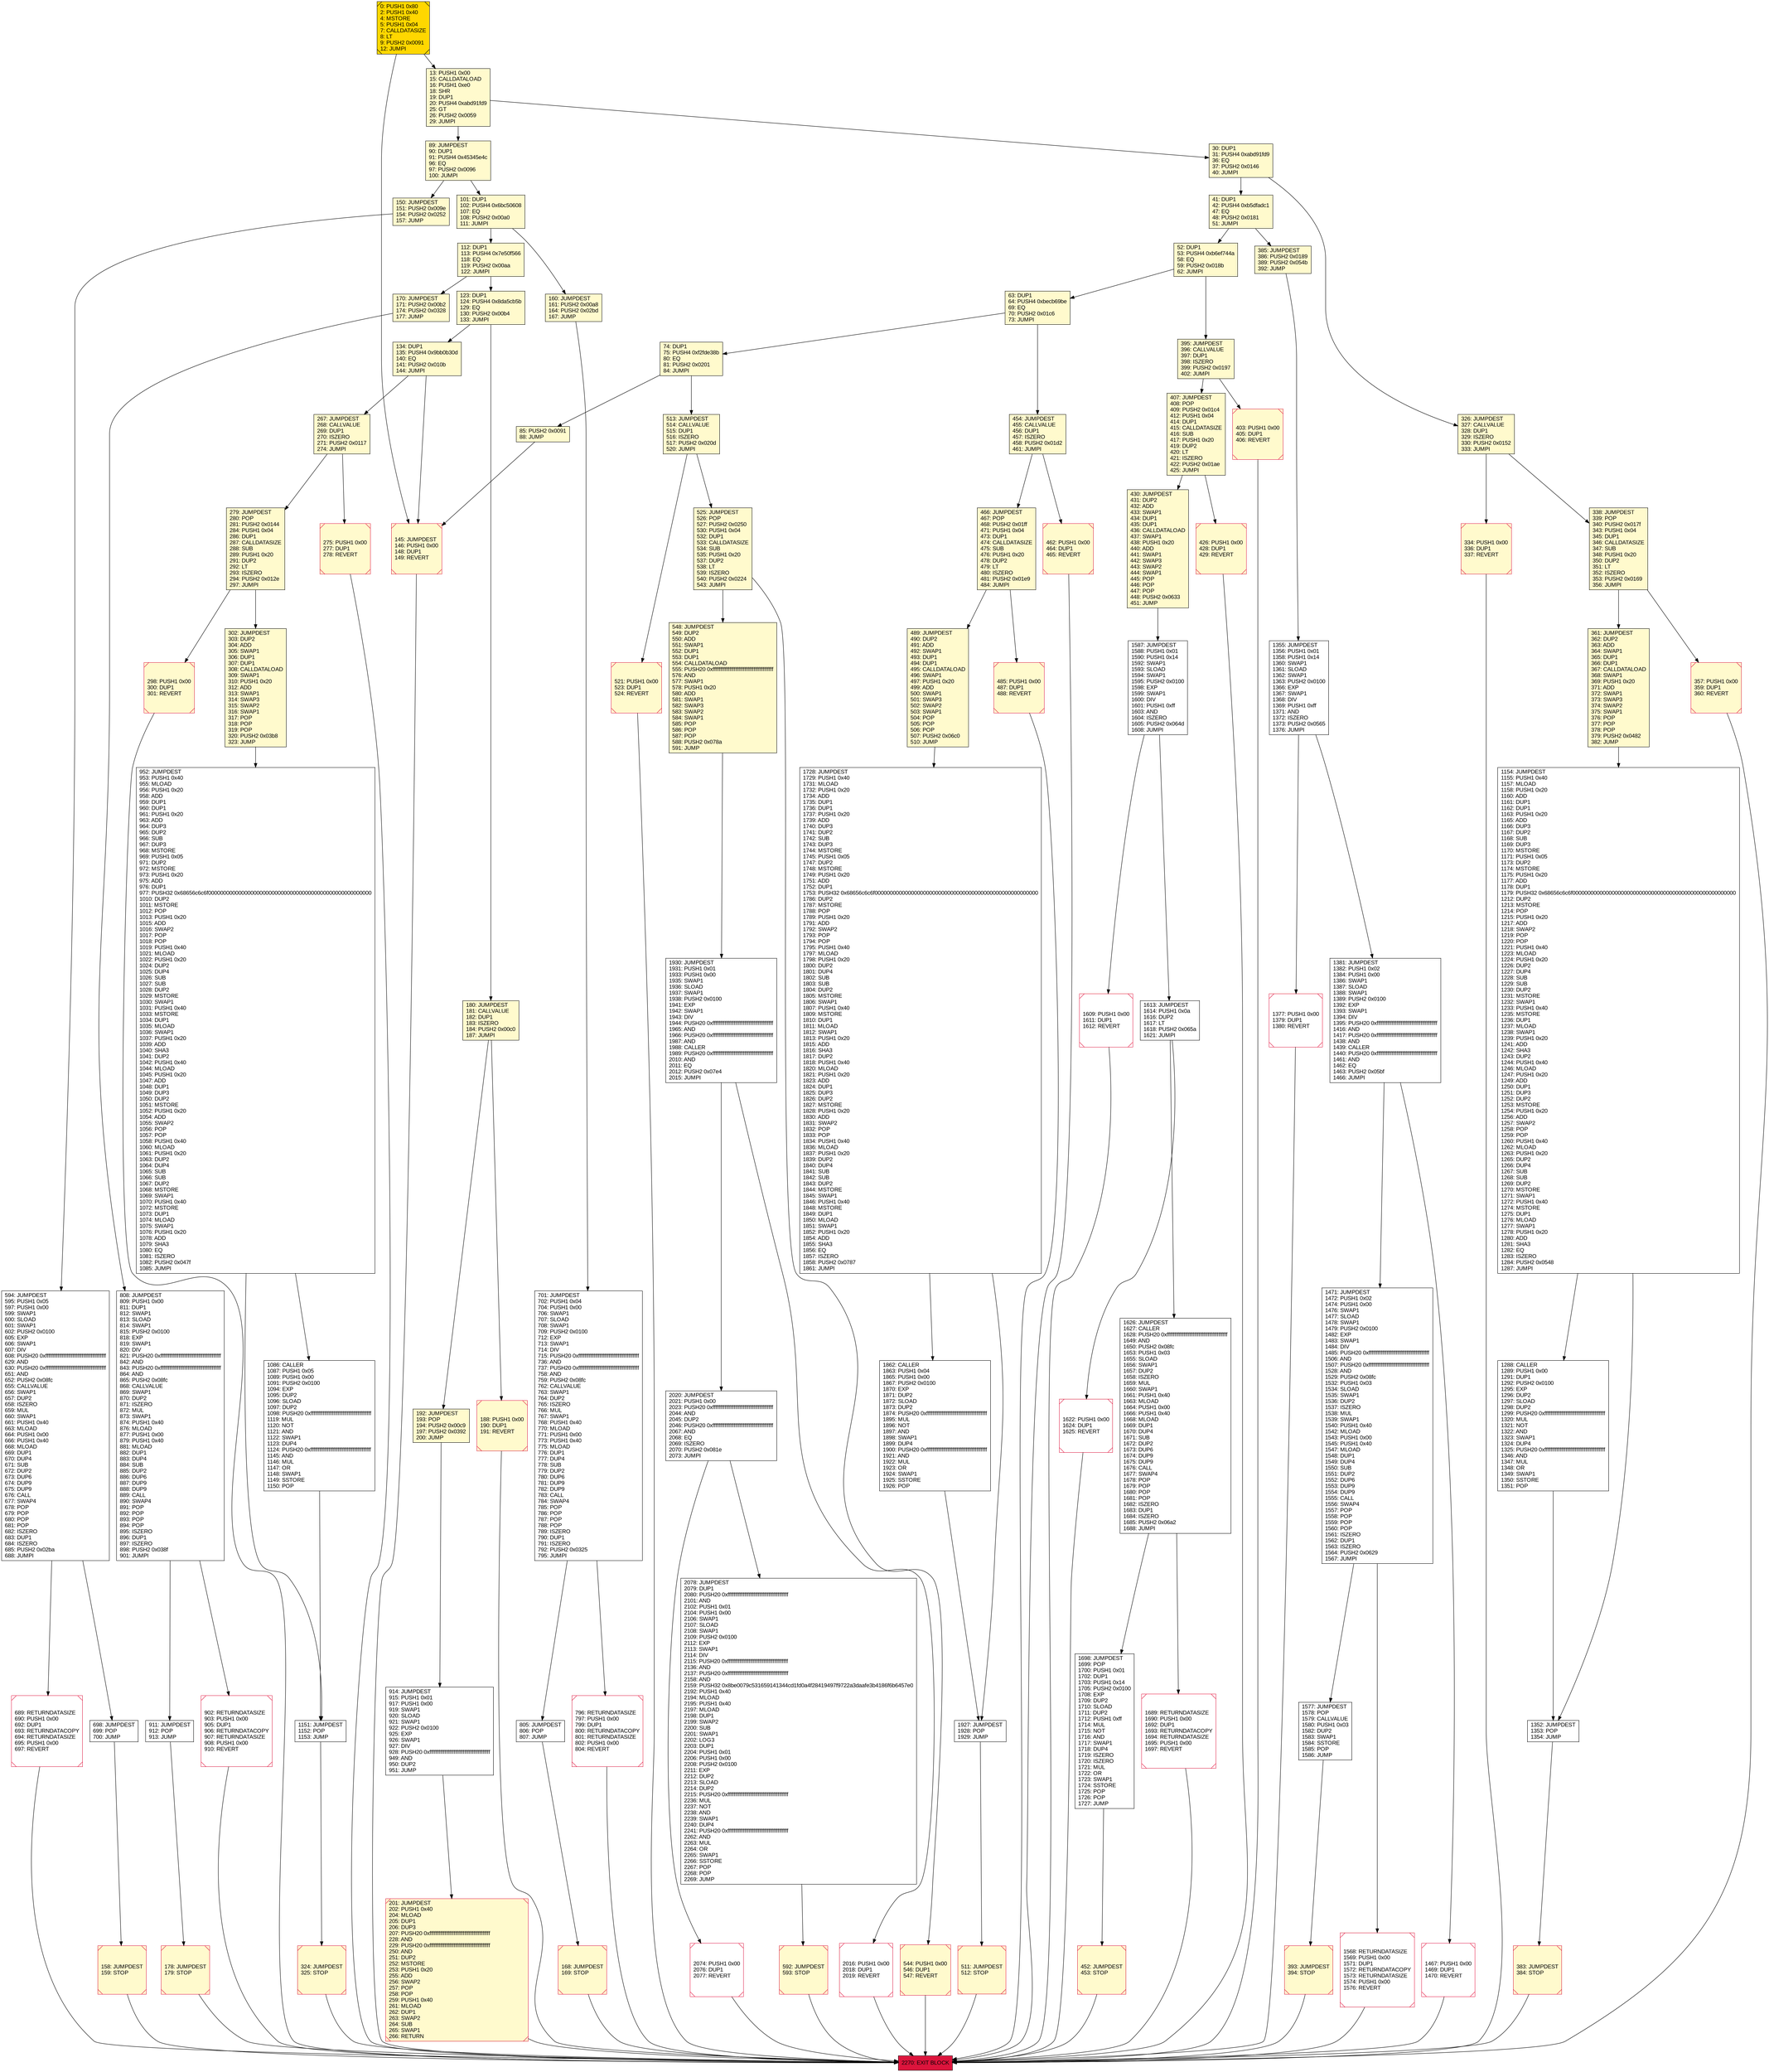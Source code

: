 digraph G {
bgcolor=transparent rankdir=UD;
node [shape=box style=filled color=black fillcolor=white fontname=arial fontcolor=black];
101 [label="101: DUP1\l102: PUSH4 0x6bc50608\l107: EQ\l108: PUSH2 0x00a0\l111: JUMPI\l" fillcolor=lemonchiffon ];
544 [label="544: PUSH1 0x00\l546: DUP1\l547: REVERT\l" fillcolor=lemonchiffon shape=Msquare color=crimson ];
805 [label="805: JUMPDEST\l806: POP\l807: JUMP\l" ];
1626 [label="1626: JUMPDEST\l1627: CALLER\l1628: PUSH20 0xffffffffffffffffffffffffffffffffffffffff\l1649: AND\l1650: PUSH2 0x08fc\l1653: PUSH1 0x03\l1655: SLOAD\l1656: SWAP1\l1657: DUP2\l1658: ISZERO\l1659: MUL\l1660: SWAP1\l1661: PUSH1 0x40\l1663: MLOAD\l1664: PUSH1 0x00\l1666: PUSH1 0x40\l1668: MLOAD\l1669: DUP1\l1670: DUP4\l1671: SUB\l1672: DUP2\l1673: DUP6\l1674: DUP9\l1675: DUP9\l1676: CALL\l1677: SWAP4\l1678: POP\l1679: POP\l1680: POP\l1681: POP\l1682: ISZERO\l1683: DUP1\l1684: ISZERO\l1685: PUSH2 0x06a2\l1688: JUMPI\l" ];
1689 [label="1689: RETURNDATASIZE\l1690: PUSH1 0x00\l1692: DUP1\l1693: RETURNDATACOPY\l1694: RETURNDATASIZE\l1695: PUSH1 0x00\l1697: REVERT\l" shape=Msquare color=crimson ];
796 [label="796: RETURNDATASIZE\l797: PUSH1 0x00\l799: DUP1\l800: RETURNDATACOPY\l801: RETURNDATASIZE\l802: PUSH1 0x00\l804: REVERT\l" shape=Msquare color=crimson ];
1288 [label="1288: CALLER\l1289: PUSH1 0x00\l1291: DUP1\l1292: PUSH2 0x0100\l1295: EXP\l1296: DUP2\l1297: SLOAD\l1298: DUP2\l1299: PUSH20 0xffffffffffffffffffffffffffffffffffffffff\l1320: MUL\l1321: NOT\l1322: AND\l1323: SWAP1\l1324: DUP4\l1325: PUSH20 0xffffffffffffffffffffffffffffffffffffffff\l1346: AND\l1347: MUL\l1348: OR\l1349: SWAP1\l1350: SSTORE\l1351: POP\l" ];
158 [label="158: JUMPDEST\l159: STOP\l" fillcolor=lemonchiffon shape=Msquare color=crimson ];
298 [label="298: PUSH1 0x00\l300: DUP1\l301: REVERT\l" fillcolor=lemonchiffon shape=Msquare color=crimson ];
426 [label="426: PUSH1 0x00\l428: DUP1\l429: REVERT\l" fillcolor=lemonchiffon shape=Msquare color=crimson ];
1728 [label="1728: JUMPDEST\l1729: PUSH1 0x40\l1731: MLOAD\l1732: PUSH1 0x20\l1734: ADD\l1735: DUP1\l1736: DUP1\l1737: PUSH1 0x20\l1739: ADD\l1740: DUP3\l1741: DUP2\l1742: SUB\l1743: DUP3\l1744: MSTORE\l1745: PUSH1 0x05\l1747: DUP2\l1748: MSTORE\l1749: PUSH1 0x20\l1751: ADD\l1752: DUP1\l1753: PUSH32 0x68656c6c6f000000000000000000000000000000000000000000000000000000\l1786: DUP2\l1787: MSTORE\l1788: POP\l1789: PUSH1 0x20\l1791: ADD\l1792: SWAP2\l1793: POP\l1794: POP\l1795: PUSH1 0x40\l1797: MLOAD\l1798: PUSH1 0x20\l1800: DUP2\l1801: DUP4\l1802: SUB\l1803: SUB\l1804: DUP2\l1805: MSTORE\l1806: SWAP1\l1807: PUSH1 0x40\l1809: MSTORE\l1810: DUP1\l1811: MLOAD\l1812: SWAP1\l1813: PUSH1 0x20\l1815: ADD\l1816: SHA3\l1817: DUP2\l1818: PUSH1 0x40\l1820: MLOAD\l1821: PUSH1 0x20\l1823: ADD\l1824: DUP1\l1825: DUP3\l1826: DUP2\l1827: MSTORE\l1828: PUSH1 0x20\l1830: ADD\l1831: SWAP2\l1832: POP\l1833: POP\l1834: PUSH1 0x40\l1836: MLOAD\l1837: PUSH1 0x20\l1839: DUP2\l1840: DUP4\l1841: SUB\l1842: SUB\l1843: DUP2\l1844: MSTORE\l1845: SWAP1\l1846: PUSH1 0x40\l1848: MSTORE\l1849: DUP1\l1850: MLOAD\l1851: SWAP1\l1852: PUSH1 0x20\l1854: ADD\l1855: SHA3\l1856: EQ\l1857: ISZERO\l1858: PUSH2 0x0787\l1861: JUMPI\l" ];
170 [label="170: JUMPDEST\l171: PUSH2 0x00b2\l174: PUSH2 0x0328\l177: JUMP\l" fillcolor=lemonchiffon ];
914 [label="914: JUMPDEST\l915: PUSH1 0x01\l917: PUSH1 0x00\l919: SWAP1\l920: SLOAD\l921: SWAP1\l922: PUSH2 0x0100\l925: EXP\l926: SWAP1\l927: DIV\l928: PUSH20 0xffffffffffffffffffffffffffffffffffffffff\l949: AND\l950: DUP2\l951: JUMP\l" ];
145 [label="145: JUMPDEST\l146: PUSH1 0x00\l148: DUP1\l149: REVERT\l" fillcolor=lemonchiffon shape=Msquare color=crimson ];
1577 [label="1577: JUMPDEST\l1578: POP\l1579: CALLVALUE\l1580: PUSH1 0x03\l1582: DUP2\l1583: SWAP1\l1584: SSTORE\l1585: POP\l1586: JUMP\l" ];
1862 [label="1862: CALLER\l1863: PUSH1 0x04\l1865: PUSH1 0x00\l1867: PUSH2 0x0100\l1870: EXP\l1871: DUP2\l1872: SLOAD\l1873: DUP2\l1874: PUSH20 0xffffffffffffffffffffffffffffffffffffffff\l1895: MUL\l1896: NOT\l1897: AND\l1898: SWAP1\l1899: DUP4\l1900: PUSH20 0xffffffffffffffffffffffffffffffffffffffff\l1921: AND\l1922: MUL\l1923: OR\l1924: SWAP1\l1925: SSTORE\l1926: POP\l" ];
513 [label="513: JUMPDEST\l514: CALLVALUE\l515: DUP1\l516: ISZERO\l517: PUSH2 0x020d\l520: JUMPI\l" fillcolor=lemonchiffon ];
201 [label="201: JUMPDEST\l202: PUSH1 0x40\l204: MLOAD\l205: DUP1\l206: DUP3\l207: PUSH20 0xffffffffffffffffffffffffffffffffffffffff\l228: AND\l229: PUSH20 0xffffffffffffffffffffffffffffffffffffffff\l250: AND\l251: DUP2\l252: MSTORE\l253: PUSH1 0x20\l255: ADD\l256: SWAP2\l257: POP\l258: POP\l259: PUSH1 0x40\l261: MLOAD\l262: DUP1\l263: SWAP2\l264: SUB\l265: SWAP1\l266: RETURN\l" fillcolor=lemonchiffon shape=Msquare color=crimson ];
1467 [label="1467: PUSH1 0x00\l1469: DUP1\l1470: REVERT\l" shape=Msquare color=crimson ];
188 [label="188: PUSH1 0x00\l190: DUP1\l191: REVERT\l" fillcolor=lemonchiffon shape=Msquare color=crimson ];
393 [label="393: JUMPDEST\l394: STOP\l" fillcolor=lemonchiffon shape=Msquare color=crimson ];
698 [label="698: JUMPDEST\l699: POP\l700: JUMP\l" ];
902 [label="902: RETURNDATASIZE\l903: PUSH1 0x00\l905: DUP1\l906: RETURNDATACOPY\l907: RETURNDATASIZE\l908: PUSH1 0x00\l910: REVERT\l" shape=Msquare color=crimson ];
30 [label="30: DUP1\l31: PUSH4 0xabd91fd9\l36: EQ\l37: PUSH2 0x0146\l40: JUMPI\l" fillcolor=lemonchiffon ];
2020 [label="2020: JUMPDEST\l2021: PUSH1 0x00\l2023: PUSH20 0xffffffffffffffffffffffffffffffffffffffff\l2044: AND\l2045: DUP2\l2046: PUSH20 0xffffffffffffffffffffffffffffffffffffffff\l2067: AND\l2068: EQ\l2069: ISZERO\l2070: PUSH2 0x081e\l2073: JUMPI\l" ];
1927 [label="1927: JUMPDEST\l1928: POP\l1929: JUMP\l" ];
41 [label="41: DUP1\l42: PUSH4 0xb5dfadc1\l47: EQ\l48: PUSH2 0x0181\l51: JUMPI\l" fillcolor=lemonchiffon ];
178 [label="178: JUMPDEST\l179: STOP\l" fillcolor=lemonchiffon shape=Msquare color=crimson ];
521 [label="521: PUSH1 0x00\l523: DUP1\l524: REVERT\l" fillcolor=lemonchiffon shape=Msquare color=crimson ];
911 [label="911: JUMPDEST\l912: POP\l913: JUMP\l" ];
63 [label="63: DUP1\l64: PUSH4 0xbecb69be\l69: EQ\l70: PUSH2 0x01c6\l73: JUMPI\l" fillcolor=lemonchiffon ];
689 [label="689: RETURNDATASIZE\l690: PUSH1 0x00\l692: DUP1\l693: RETURNDATACOPY\l694: RETURNDATASIZE\l695: PUSH1 0x00\l697: REVERT\l" shape=Msquare color=crimson ];
302 [label="302: JUMPDEST\l303: DUP2\l304: ADD\l305: SWAP1\l306: DUP1\l307: DUP1\l308: CALLDATALOAD\l309: SWAP1\l310: PUSH1 0x20\l312: ADD\l313: SWAP1\l314: SWAP3\l315: SWAP2\l316: SWAP1\l317: POP\l318: POP\l319: POP\l320: PUSH2 0x03b8\l323: JUMP\l" fillcolor=lemonchiffon ];
279 [label="279: JUMPDEST\l280: POP\l281: PUSH2 0x0144\l284: PUSH1 0x04\l286: DUP1\l287: CALLDATASIZE\l288: SUB\l289: PUSH1 0x20\l291: DUP2\l292: LT\l293: ISZERO\l294: PUSH2 0x012e\l297: JUMPI\l" fillcolor=lemonchiffon ];
275 [label="275: PUSH1 0x00\l277: DUP1\l278: REVERT\l" fillcolor=lemonchiffon shape=Msquare color=crimson ];
403 [label="403: PUSH1 0x00\l405: DUP1\l406: REVERT\l" fillcolor=lemonchiffon shape=Msquare color=crimson ];
385 [label="385: JUMPDEST\l386: PUSH2 0x0189\l389: PUSH2 0x054b\l392: JUMP\l" fillcolor=lemonchiffon ];
1154 [label="1154: JUMPDEST\l1155: PUSH1 0x40\l1157: MLOAD\l1158: PUSH1 0x20\l1160: ADD\l1161: DUP1\l1162: DUP1\l1163: PUSH1 0x20\l1165: ADD\l1166: DUP3\l1167: DUP2\l1168: SUB\l1169: DUP3\l1170: MSTORE\l1171: PUSH1 0x05\l1173: DUP2\l1174: MSTORE\l1175: PUSH1 0x20\l1177: ADD\l1178: DUP1\l1179: PUSH32 0x68656c6c6f000000000000000000000000000000000000000000000000000000\l1212: DUP2\l1213: MSTORE\l1214: POP\l1215: PUSH1 0x20\l1217: ADD\l1218: SWAP2\l1219: POP\l1220: POP\l1221: PUSH1 0x40\l1223: MLOAD\l1224: PUSH1 0x20\l1226: DUP2\l1227: DUP4\l1228: SUB\l1229: SUB\l1230: DUP2\l1231: MSTORE\l1232: SWAP1\l1233: PUSH1 0x40\l1235: MSTORE\l1236: DUP1\l1237: MLOAD\l1238: SWAP1\l1239: PUSH1 0x20\l1241: ADD\l1242: SHA3\l1243: DUP2\l1244: PUSH1 0x40\l1246: MLOAD\l1247: PUSH1 0x20\l1249: ADD\l1250: DUP1\l1251: DUP3\l1252: DUP2\l1253: MSTORE\l1254: PUSH1 0x20\l1256: ADD\l1257: SWAP2\l1258: POP\l1259: POP\l1260: PUSH1 0x40\l1262: MLOAD\l1263: PUSH1 0x20\l1265: DUP2\l1266: DUP4\l1267: SUB\l1268: SUB\l1269: DUP2\l1270: MSTORE\l1271: SWAP1\l1272: PUSH1 0x40\l1274: MSTORE\l1275: DUP1\l1276: MLOAD\l1277: SWAP1\l1278: PUSH1 0x20\l1280: ADD\l1281: SHA3\l1282: EQ\l1283: ISZERO\l1284: PUSH2 0x0548\l1287: JUMPI\l" ];
1381 [label="1381: JUMPDEST\l1382: PUSH1 0x02\l1384: PUSH1 0x00\l1386: SWAP1\l1387: SLOAD\l1388: SWAP1\l1389: PUSH2 0x0100\l1392: EXP\l1393: SWAP1\l1394: DIV\l1395: PUSH20 0xffffffffffffffffffffffffffffffffffffffff\l1416: AND\l1417: PUSH20 0xffffffffffffffffffffffffffffffffffffffff\l1438: AND\l1439: CALLER\l1440: PUSH20 0xffffffffffffffffffffffffffffffffffffffff\l1461: AND\l1462: EQ\l1463: PUSH2 0x05bf\l1466: JUMPI\l" ];
1568 [label="1568: RETURNDATASIZE\l1569: PUSH1 0x00\l1571: DUP1\l1572: RETURNDATACOPY\l1573: RETURNDATASIZE\l1574: PUSH1 0x00\l1576: REVERT\l" shape=Msquare color=crimson ];
2074 [label="2074: PUSH1 0x00\l2076: DUP1\l2077: REVERT\l" shape=Msquare color=crimson ];
168 [label="168: JUMPDEST\l169: STOP\l" fillcolor=lemonchiffon shape=Msquare color=crimson ];
952 [label="952: JUMPDEST\l953: PUSH1 0x40\l955: MLOAD\l956: PUSH1 0x20\l958: ADD\l959: DUP1\l960: DUP1\l961: PUSH1 0x20\l963: ADD\l964: DUP3\l965: DUP2\l966: SUB\l967: DUP3\l968: MSTORE\l969: PUSH1 0x05\l971: DUP2\l972: MSTORE\l973: PUSH1 0x20\l975: ADD\l976: DUP1\l977: PUSH32 0x68656c6c6f000000000000000000000000000000000000000000000000000000\l1010: DUP2\l1011: MSTORE\l1012: POP\l1013: PUSH1 0x20\l1015: ADD\l1016: SWAP2\l1017: POP\l1018: POP\l1019: PUSH1 0x40\l1021: MLOAD\l1022: PUSH1 0x20\l1024: DUP2\l1025: DUP4\l1026: SUB\l1027: SUB\l1028: DUP2\l1029: MSTORE\l1030: SWAP1\l1031: PUSH1 0x40\l1033: MSTORE\l1034: DUP1\l1035: MLOAD\l1036: SWAP1\l1037: PUSH1 0x20\l1039: ADD\l1040: SHA3\l1041: DUP2\l1042: PUSH1 0x40\l1044: MLOAD\l1045: PUSH1 0x20\l1047: ADD\l1048: DUP1\l1049: DUP3\l1050: DUP2\l1051: MSTORE\l1052: PUSH1 0x20\l1054: ADD\l1055: SWAP2\l1056: POP\l1057: POP\l1058: PUSH1 0x40\l1060: MLOAD\l1061: PUSH1 0x20\l1063: DUP2\l1064: DUP4\l1065: SUB\l1066: SUB\l1067: DUP2\l1068: MSTORE\l1069: SWAP1\l1070: PUSH1 0x40\l1072: MSTORE\l1073: DUP1\l1074: MLOAD\l1075: SWAP1\l1076: PUSH1 0x20\l1078: ADD\l1079: SHA3\l1080: EQ\l1081: ISZERO\l1082: PUSH2 0x047f\l1085: JUMPI\l" ];
1377 [label="1377: PUSH1 0x00\l1379: DUP1\l1380: REVERT\l" shape=Msquare color=crimson ];
1471 [label="1471: JUMPDEST\l1472: PUSH1 0x02\l1474: PUSH1 0x00\l1476: SWAP1\l1477: SLOAD\l1478: SWAP1\l1479: PUSH2 0x0100\l1482: EXP\l1483: SWAP1\l1484: DIV\l1485: PUSH20 0xffffffffffffffffffffffffffffffffffffffff\l1506: AND\l1507: PUSH20 0xffffffffffffffffffffffffffffffffffffffff\l1528: AND\l1529: PUSH2 0x08fc\l1532: PUSH1 0x03\l1534: SLOAD\l1535: SWAP1\l1536: DUP2\l1537: ISZERO\l1538: MUL\l1539: SWAP1\l1540: PUSH1 0x40\l1542: MLOAD\l1543: PUSH1 0x00\l1545: PUSH1 0x40\l1547: MLOAD\l1548: DUP1\l1549: DUP4\l1550: SUB\l1551: DUP2\l1552: DUP6\l1553: DUP9\l1554: DUP9\l1555: CALL\l1556: SWAP4\l1557: POP\l1558: POP\l1559: POP\l1560: POP\l1561: ISZERO\l1562: DUP1\l1563: ISZERO\l1564: PUSH2 0x0629\l1567: JUMPI\l" ];
2016 [label="2016: PUSH1 0x00\l2018: DUP1\l2019: REVERT\l" shape=Msquare color=crimson ];
361 [label="361: JUMPDEST\l362: DUP2\l363: ADD\l364: SWAP1\l365: DUP1\l366: DUP1\l367: CALLDATALOAD\l368: SWAP1\l369: PUSH1 0x20\l371: ADD\l372: SWAP1\l373: SWAP3\l374: SWAP2\l375: SWAP1\l376: POP\l377: POP\l378: POP\l379: PUSH2 0x0482\l382: JUMP\l" fillcolor=lemonchiffon ];
1613 [label="1613: JUMPDEST\l1614: PUSH1 0x0a\l1616: DUP2\l1617: LT\l1618: PUSH2 0x065a\l1621: JUMPI\l" ];
0 [label="0: PUSH1 0x80\l2: PUSH1 0x40\l4: MSTORE\l5: PUSH1 0x04\l7: CALLDATASIZE\l8: LT\l9: PUSH2 0x0091\l12: JUMPI\l" fillcolor=lemonchiffon shape=Msquare fillcolor=gold ];
357 [label="357: PUSH1 0x00\l359: DUP1\l360: REVERT\l" fillcolor=lemonchiffon shape=Msquare color=crimson ];
485 [label="485: PUSH1 0x00\l487: DUP1\l488: REVERT\l" fillcolor=lemonchiffon shape=Msquare color=crimson ];
592 [label="592: JUMPDEST\l593: STOP\l" fillcolor=lemonchiffon shape=Msquare color=crimson ];
489 [label="489: JUMPDEST\l490: DUP2\l491: ADD\l492: SWAP1\l493: DUP1\l494: DUP1\l495: CALLDATALOAD\l496: SWAP1\l497: PUSH1 0x20\l499: ADD\l500: SWAP1\l501: SWAP3\l502: SWAP2\l503: SWAP1\l504: POP\l505: POP\l506: POP\l507: PUSH2 0x06c0\l510: JUMP\l" fillcolor=lemonchiffon ];
548 [label="548: JUMPDEST\l549: DUP2\l550: ADD\l551: SWAP1\l552: DUP1\l553: DUP1\l554: CALLDATALOAD\l555: PUSH20 0xffffffffffffffffffffffffffffffffffffffff\l576: AND\l577: SWAP1\l578: PUSH1 0x20\l580: ADD\l581: SWAP1\l582: SWAP3\l583: SWAP2\l584: SWAP1\l585: POP\l586: POP\l587: POP\l588: PUSH2 0x078a\l591: JUMP\l" fillcolor=lemonchiffon ];
89 [label="89: JUMPDEST\l90: DUP1\l91: PUSH4 0x45345e4c\l96: EQ\l97: PUSH2 0x0096\l100: JUMPI\l" fillcolor=lemonchiffon ];
160 [label="160: JUMPDEST\l161: PUSH2 0x00a8\l164: PUSH2 0x02bd\l167: JUMP\l" fillcolor=lemonchiffon ];
52 [label="52: DUP1\l53: PUSH4 0xb6ef744a\l58: EQ\l59: PUSH2 0x018b\l62: JUMPI\l" fillcolor=lemonchiffon ];
324 [label="324: JUMPDEST\l325: STOP\l" fillcolor=lemonchiffon shape=Msquare color=crimson ];
452 [label="452: JUMPDEST\l453: STOP\l" fillcolor=lemonchiffon shape=Msquare color=crimson ];
112 [label="112: DUP1\l113: PUSH4 0x7e50f566\l118: EQ\l119: PUSH2 0x00aa\l122: JUMPI\l" fillcolor=lemonchiffon ];
1930 [label="1930: JUMPDEST\l1931: PUSH1 0x01\l1933: PUSH1 0x00\l1935: SWAP1\l1936: SLOAD\l1937: SWAP1\l1938: PUSH2 0x0100\l1941: EXP\l1942: SWAP1\l1943: DIV\l1944: PUSH20 0xffffffffffffffffffffffffffffffffffffffff\l1965: AND\l1966: PUSH20 0xffffffffffffffffffffffffffffffffffffffff\l1987: AND\l1988: CALLER\l1989: PUSH20 0xffffffffffffffffffffffffffffffffffffffff\l2010: AND\l2011: EQ\l2012: PUSH2 0x07e4\l2015: JUMPI\l" ];
13 [label="13: PUSH1 0x00\l15: CALLDATALOAD\l16: PUSH1 0xe0\l18: SHR\l19: DUP1\l20: PUSH4 0xabd91fd9\l25: GT\l26: PUSH2 0x0059\l29: JUMPI\l" fillcolor=lemonchiffon ];
123 [label="123: DUP1\l124: PUSH4 0x8da5cb5b\l129: EQ\l130: PUSH2 0x00b4\l133: JUMPI\l" fillcolor=lemonchiffon ];
1151 [label="1151: JUMPDEST\l1152: POP\l1153: JUMP\l" ];
85 [label="85: PUSH2 0x0091\l88: JUMP\l" fillcolor=lemonchiffon ];
466 [label="466: JUMPDEST\l467: POP\l468: PUSH2 0x01ff\l471: PUSH1 0x04\l473: DUP1\l474: CALLDATASIZE\l475: SUB\l476: PUSH1 0x20\l478: DUP2\l479: LT\l480: ISZERO\l481: PUSH2 0x01e9\l484: JUMPI\l" fillcolor=lemonchiffon ];
1587 [label="1587: JUMPDEST\l1588: PUSH1 0x01\l1590: PUSH1 0x14\l1592: SWAP1\l1593: SLOAD\l1594: SWAP1\l1595: PUSH2 0x0100\l1598: EXP\l1599: SWAP1\l1600: DIV\l1601: PUSH1 0xff\l1603: AND\l1604: ISZERO\l1605: PUSH2 0x064d\l1608: JUMPI\l" ];
407 [label="407: JUMPDEST\l408: POP\l409: PUSH2 0x01c4\l412: PUSH1 0x04\l414: DUP1\l415: CALLDATASIZE\l416: SUB\l417: PUSH1 0x20\l419: DUP2\l420: LT\l421: ISZERO\l422: PUSH2 0x01ae\l425: JUMPI\l" fillcolor=lemonchiffon ];
134 [label="134: DUP1\l135: PUSH4 0x9bb0b30d\l140: EQ\l141: PUSH2 0x010b\l144: JUMPI\l" fillcolor=lemonchiffon ];
2270 [label="2270: EXIT BLOCK\l" fillcolor=crimson ];
701 [label="701: JUMPDEST\l702: PUSH1 0x04\l704: PUSH1 0x00\l706: SWAP1\l707: SLOAD\l708: SWAP1\l709: PUSH2 0x0100\l712: EXP\l713: SWAP1\l714: DIV\l715: PUSH20 0xffffffffffffffffffffffffffffffffffffffff\l736: AND\l737: PUSH20 0xffffffffffffffffffffffffffffffffffffffff\l758: AND\l759: PUSH2 0x08fc\l762: CALLVALUE\l763: SWAP1\l764: DUP2\l765: ISZERO\l766: MUL\l767: SWAP1\l768: PUSH1 0x40\l770: MLOAD\l771: PUSH1 0x00\l773: PUSH1 0x40\l775: MLOAD\l776: DUP1\l777: DUP4\l778: SUB\l779: DUP2\l780: DUP6\l781: DUP9\l782: DUP9\l783: CALL\l784: SWAP4\l785: POP\l786: POP\l787: POP\l788: POP\l789: ISZERO\l790: DUP1\l791: ISZERO\l792: PUSH2 0x0325\l795: JUMPI\l" ];
808 [label="808: JUMPDEST\l809: PUSH1 0x00\l811: DUP1\l812: SWAP1\l813: SLOAD\l814: SWAP1\l815: PUSH2 0x0100\l818: EXP\l819: SWAP1\l820: DIV\l821: PUSH20 0xffffffffffffffffffffffffffffffffffffffff\l842: AND\l843: PUSH20 0xffffffffffffffffffffffffffffffffffffffff\l864: AND\l865: PUSH2 0x08fc\l868: CALLVALUE\l869: SWAP1\l870: DUP2\l871: ISZERO\l872: MUL\l873: SWAP1\l874: PUSH1 0x40\l876: MLOAD\l877: PUSH1 0x00\l879: PUSH1 0x40\l881: MLOAD\l882: DUP1\l883: DUP4\l884: SUB\l885: DUP2\l886: DUP6\l887: DUP9\l888: DUP9\l889: CALL\l890: SWAP4\l891: POP\l892: POP\l893: POP\l894: POP\l895: ISZERO\l896: DUP1\l897: ISZERO\l898: PUSH2 0x038f\l901: JUMPI\l" ];
1698 [label="1698: JUMPDEST\l1699: POP\l1700: PUSH1 0x01\l1702: DUP1\l1703: PUSH1 0x14\l1705: PUSH2 0x0100\l1708: EXP\l1709: DUP2\l1710: SLOAD\l1711: DUP2\l1712: PUSH1 0xff\l1714: MUL\l1715: NOT\l1716: AND\l1717: SWAP1\l1718: DUP4\l1719: ISZERO\l1720: ISZERO\l1721: MUL\l1722: OR\l1723: SWAP1\l1724: SSTORE\l1725: POP\l1726: POP\l1727: JUMP\l" ];
180 [label="180: JUMPDEST\l181: CALLVALUE\l182: DUP1\l183: ISZERO\l184: PUSH2 0x00c0\l187: JUMPI\l" fillcolor=lemonchiffon ];
594 [label="594: JUMPDEST\l595: PUSH1 0x05\l597: PUSH1 0x00\l599: SWAP1\l600: SLOAD\l601: SWAP1\l602: PUSH2 0x0100\l605: EXP\l606: SWAP1\l607: DIV\l608: PUSH20 0xffffffffffffffffffffffffffffffffffffffff\l629: AND\l630: PUSH20 0xffffffffffffffffffffffffffffffffffffffff\l651: AND\l652: PUSH2 0x08fc\l655: CALLVALUE\l656: SWAP1\l657: DUP2\l658: ISZERO\l659: MUL\l660: SWAP1\l661: PUSH1 0x40\l663: MLOAD\l664: PUSH1 0x00\l666: PUSH1 0x40\l668: MLOAD\l669: DUP1\l670: DUP4\l671: SUB\l672: DUP2\l673: DUP6\l674: DUP9\l675: DUP9\l676: CALL\l677: SWAP4\l678: POP\l679: POP\l680: POP\l681: POP\l682: ISZERO\l683: DUP1\l684: ISZERO\l685: PUSH2 0x02ba\l688: JUMPI\l" ];
430 [label="430: JUMPDEST\l431: DUP2\l432: ADD\l433: SWAP1\l434: DUP1\l435: DUP1\l436: CALLDATALOAD\l437: SWAP1\l438: PUSH1 0x20\l440: ADD\l441: SWAP1\l442: SWAP3\l443: SWAP2\l444: SWAP1\l445: POP\l446: POP\l447: POP\l448: PUSH2 0x0633\l451: JUMP\l" fillcolor=lemonchiffon ];
1609 [label="1609: PUSH1 0x00\l1611: DUP1\l1612: REVERT\l" shape=Msquare color=crimson ];
383 [label="383: JUMPDEST\l384: STOP\l" fillcolor=lemonchiffon shape=Msquare color=crimson ];
511 [label="511: JUMPDEST\l512: STOP\l" fillcolor=lemonchiffon shape=Msquare color=crimson ];
334 [label="334: PUSH1 0x00\l336: DUP1\l337: REVERT\l" fillcolor=lemonchiffon shape=Msquare color=crimson ];
462 [label="462: PUSH1 0x00\l464: DUP1\l465: REVERT\l" fillcolor=lemonchiffon shape=Msquare color=crimson ];
1352 [label="1352: JUMPDEST\l1353: POP\l1354: JUMP\l" ];
2078 [label="2078: JUMPDEST\l2079: DUP1\l2080: PUSH20 0xffffffffffffffffffffffffffffffffffffffff\l2101: AND\l2102: PUSH1 0x01\l2104: PUSH1 0x00\l2106: SWAP1\l2107: SLOAD\l2108: SWAP1\l2109: PUSH2 0x0100\l2112: EXP\l2113: SWAP1\l2114: DIV\l2115: PUSH20 0xffffffffffffffffffffffffffffffffffffffff\l2136: AND\l2137: PUSH20 0xffffffffffffffffffffffffffffffffffffffff\l2158: AND\l2159: PUSH32 0x8be0079c531659141344cd1fd0a4f28419497f9722a3daafe3b4186f6b6457e0\l2192: PUSH1 0x40\l2194: MLOAD\l2195: PUSH1 0x40\l2197: MLOAD\l2198: DUP1\l2199: SWAP2\l2200: SUB\l2201: SWAP1\l2202: LOG3\l2203: DUP1\l2204: PUSH1 0x01\l2206: PUSH1 0x00\l2208: PUSH2 0x0100\l2211: EXP\l2212: DUP2\l2213: SLOAD\l2214: DUP2\l2215: PUSH20 0xffffffffffffffffffffffffffffffffffffffff\l2236: MUL\l2237: NOT\l2238: AND\l2239: SWAP1\l2240: DUP4\l2241: PUSH20 0xffffffffffffffffffffffffffffffffffffffff\l2262: AND\l2263: MUL\l2264: OR\l2265: SWAP1\l2266: SSTORE\l2267: POP\l2268: POP\l2269: JUMP\l" ];
395 [label="395: JUMPDEST\l396: CALLVALUE\l397: DUP1\l398: ISZERO\l399: PUSH2 0x0197\l402: JUMPI\l" fillcolor=lemonchiffon ];
150 [label="150: JUMPDEST\l151: PUSH2 0x009e\l154: PUSH2 0x0252\l157: JUMP\l" fillcolor=lemonchiffon ];
338 [label="338: JUMPDEST\l339: POP\l340: PUSH2 0x017f\l343: PUSH1 0x04\l345: DUP1\l346: CALLDATASIZE\l347: SUB\l348: PUSH1 0x20\l350: DUP2\l351: LT\l352: ISZERO\l353: PUSH2 0x0169\l356: JUMPI\l" fillcolor=lemonchiffon ];
192 [label="192: JUMPDEST\l193: POP\l194: PUSH2 0x00c9\l197: PUSH2 0x0392\l200: JUMP\l" fillcolor=lemonchiffon ];
1622 [label="1622: PUSH1 0x00\l1624: DUP1\l1625: REVERT\l" shape=Msquare color=crimson ];
326 [label="326: JUMPDEST\l327: CALLVALUE\l328: DUP1\l329: ISZERO\l330: PUSH2 0x0152\l333: JUMPI\l" fillcolor=lemonchiffon ];
525 [label="525: JUMPDEST\l526: POP\l527: PUSH2 0x0250\l530: PUSH1 0x04\l532: DUP1\l533: CALLDATASIZE\l534: SUB\l535: PUSH1 0x20\l537: DUP2\l538: LT\l539: ISZERO\l540: PUSH2 0x0224\l543: JUMPI\l" fillcolor=lemonchiffon ];
267 [label="267: JUMPDEST\l268: CALLVALUE\l269: DUP1\l270: ISZERO\l271: PUSH2 0x0117\l274: JUMPI\l" fillcolor=lemonchiffon ];
74 [label="74: DUP1\l75: PUSH4 0xf2fde38b\l80: EQ\l81: PUSH2 0x0201\l84: JUMPI\l" fillcolor=lemonchiffon ];
1355 [label="1355: JUMPDEST\l1356: PUSH1 0x01\l1358: PUSH1 0x14\l1360: SWAP1\l1361: SLOAD\l1362: SWAP1\l1363: PUSH2 0x0100\l1366: EXP\l1367: SWAP1\l1368: DIV\l1369: PUSH1 0xff\l1371: AND\l1372: ISZERO\l1373: PUSH2 0x0565\l1376: JUMPI\l" ];
454 [label="454: JUMPDEST\l455: CALLVALUE\l456: DUP1\l457: ISZERO\l458: PUSH2 0x01d2\l461: JUMPI\l" fillcolor=lemonchiffon ];
1086 [label="1086: CALLER\l1087: PUSH1 0x05\l1089: PUSH1 0x00\l1091: PUSH2 0x0100\l1094: EXP\l1095: DUP2\l1096: SLOAD\l1097: DUP2\l1098: PUSH20 0xffffffffffffffffffffffffffffffffffffffff\l1119: MUL\l1120: NOT\l1121: AND\l1122: SWAP1\l1123: DUP4\l1124: PUSH20 0xffffffffffffffffffffffffffffffffffffffff\l1145: AND\l1146: MUL\l1147: OR\l1148: SWAP1\l1149: SSTORE\l1150: POP\l" ];
1577 -> 393;
324 -> 2270;
1698 -> 452;
160 -> 701;
302 -> 952;
1587 -> 1613;
357 -> 2270;
592 -> 2270;
466 -> 485;
1377 -> 2270;
1728 -> 1862;
134 -> 267;
1381 -> 1467;
2020 -> 2074;
74 -> 85;
1622 -> 2270;
334 -> 2270;
123 -> 180;
383 -> 2270;
338 -> 357;
1609 -> 2270;
407 -> 430;
430 -> 1587;
525 -> 548;
805 -> 168;
1355 -> 1377;
1613 -> 1626;
952 -> 1086;
902 -> 2270;
201 -> 2270;
89 -> 101;
385 -> 1355;
145 -> 2270;
594 -> 689;
101 -> 160;
267 -> 279;
1930 -> 2020;
170 -> 808;
407 -> 426;
1471 -> 1577;
298 -> 2270;
0 -> 145;
63 -> 74;
1154 -> 1352;
1626 -> 1698;
1689 -> 2270;
112 -> 170;
544 -> 2270;
513 -> 525;
52 -> 63;
74 -> 513;
2074 -> 2270;
41 -> 52;
275 -> 2270;
361 -> 1154;
689 -> 2270;
521 -> 2270;
1381 -> 1471;
192 -> 914;
1471 -> 1568;
594 -> 698;
1626 -> 1689;
112 -> 123;
1352 -> 383;
1151 -> 324;
326 -> 338;
123 -> 134;
452 -> 2270;
911 -> 178;
0 -> 13;
41 -> 385;
454 -> 462;
150 -> 594;
1930 -> 2016;
180 -> 192;
914 -> 201;
548 -> 1930;
326 -> 334;
698 -> 158;
485 -> 2270;
13 -> 89;
279 -> 302;
466 -> 489;
2016 -> 2270;
454 -> 466;
1086 -> 1151;
395 -> 407;
1728 -> 1927;
2078 -> 592;
338 -> 361;
462 -> 2270;
1154 -> 1288;
513 -> 521;
1587 -> 1609;
511 -> 2270;
1613 -> 1622;
1862 -> 1927;
30 -> 41;
89 -> 150;
279 -> 298;
52 -> 395;
188 -> 2270;
393 -> 2270;
395 -> 403;
808 -> 902;
1467 -> 2270;
1355 -> 1381;
134 -> 145;
1927 -> 511;
13 -> 30;
85 -> 145;
489 -> 1728;
267 -> 275;
101 -> 112;
158 -> 2270;
426 -> 2270;
63 -> 454;
701 -> 796;
796 -> 2270;
701 -> 805;
168 -> 2270;
1568 -> 2270;
952 -> 1151;
30 -> 326;
1288 -> 1352;
403 -> 2270;
2020 -> 2078;
808 -> 911;
178 -> 2270;
525 -> 544;
180 -> 188;
}